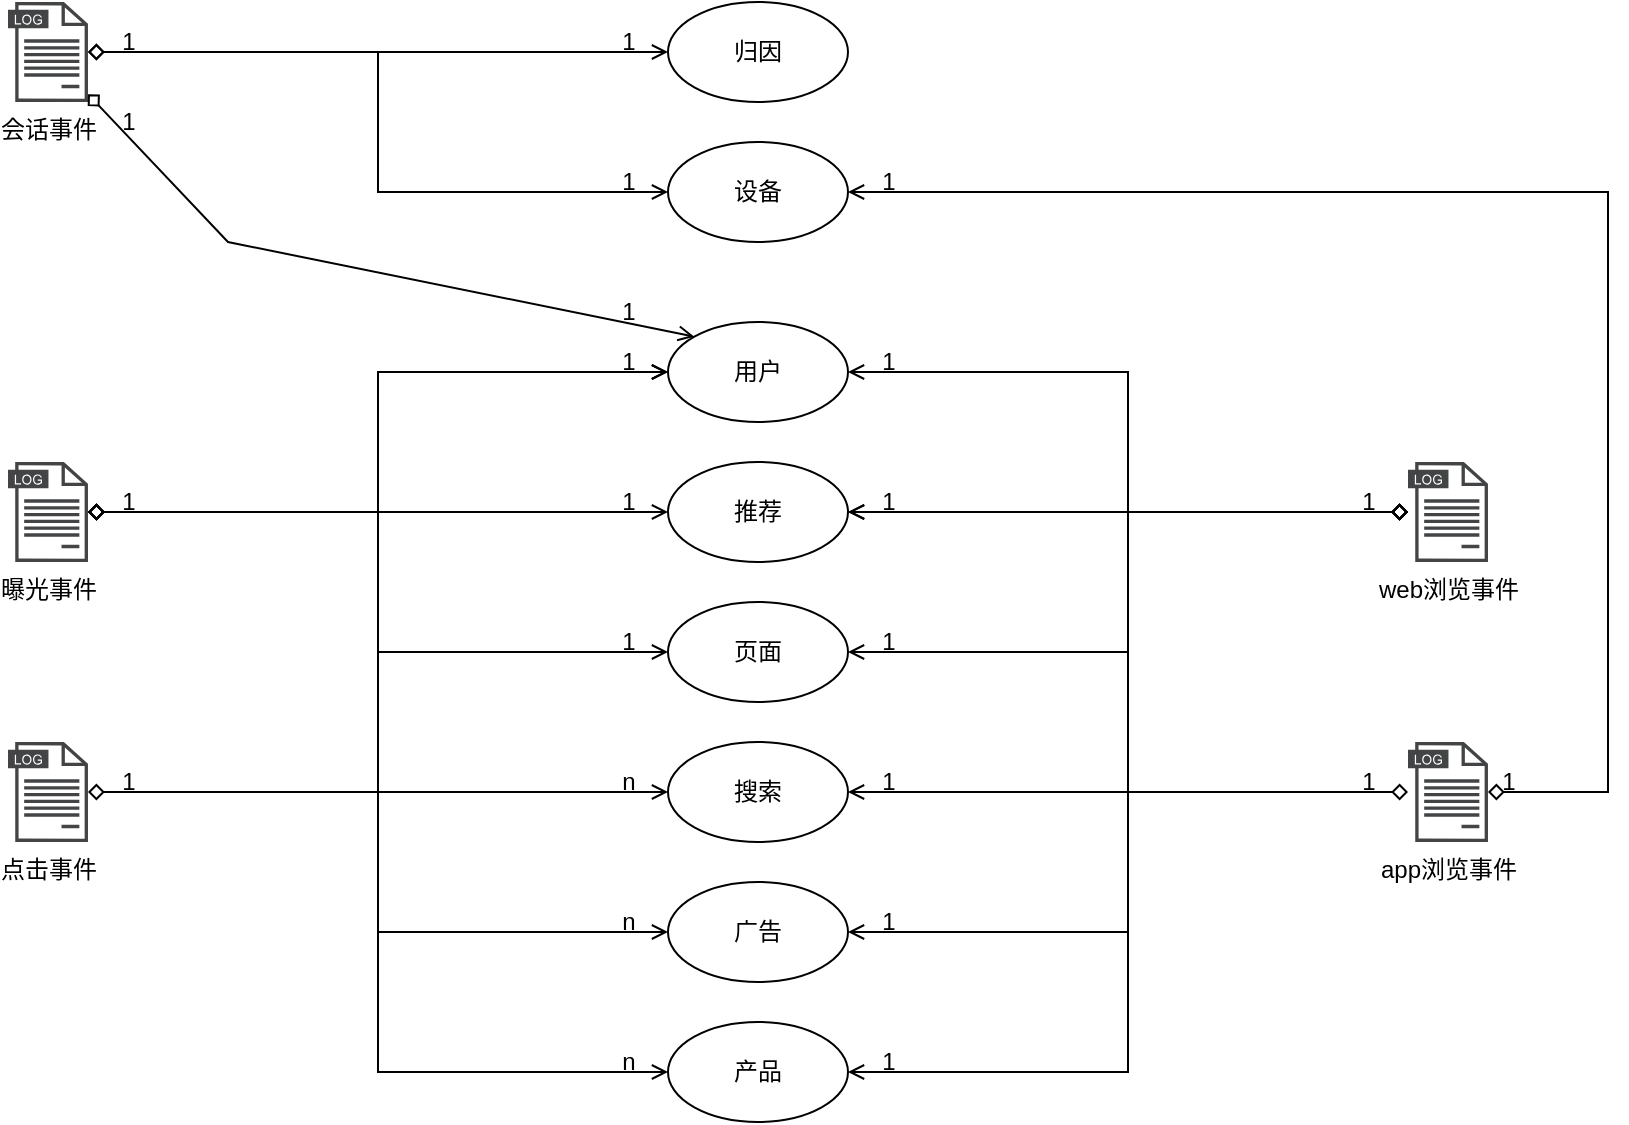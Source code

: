 <mxfile version="17.1.3" type="github">
  <diagram id="m8IT_QaDDyL1cyR7Cor2" name="第 1 页">
    <mxGraphModel dx="1422" dy="794" grid="1" gridSize="10" guides="1" tooltips="1" connect="1" arrows="1" fold="1" page="1" pageScale="1" pageWidth="827" pageHeight="1169" math="0" shadow="0">
      <root>
        <mxCell id="0" />
        <mxCell id="1" parent="0" />
        <mxCell id="e9FAFD_dYdWS4HfwMDyr-12" style="edgeStyle=orthogonalEdgeStyle;rounded=0;orthogonalLoop=1;jettySize=auto;html=1;entryX=0;entryY=0.5;entryDx=0;entryDy=0;endArrow=open;endFill=0;strokeWidth=1;startArrow=diamond;startFill=0;" parent="1" source="e9FAFD_dYdWS4HfwMDyr-2" target="e9FAFD_dYdWS4HfwMDyr-5" edge="1">
          <mxGeometry relative="1" as="geometry" />
        </mxCell>
        <mxCell id="e9FAFD_dYdWS4HfwMDyr-13" style="edgeStyle=orthogonalEdgeStyle;rounded=0;orthogonalLoop=1;jettySize=auto;html=1;entryX=0;entryY=0.5;entryDx=0;entryDy=0;startArrow=diamond;startFill=0;endArrow=open;endFill=0;strokeWidth=1;" parent="1" source="e9FAFD_dYdWS4HfwMDyr-2" target="e9FAFD_dYdWS4HfwMDyr-8" edge="1">
          <mxGeometry relative="1" as="geometry" />
        </mxCell>
        <mxCell id="e9FAFD_dYdWS4HfwMDyr-14" style="edgeStyle=orthogonalEdgeStyle;rounded=0;orthogonalLoop=1;jettySize=auto;html=1;entryX=0;entryY=0.5;entryDx=0;entryDy=0;startArrow=diamond;startFill=0;endArrow=open;endFill=0;strokeWidth=1;" parent="1" source="e9FAFD_dYdWS4HfwMDyr-2" target="e9FAFD_dYdWS4HfwMDyr-6" edge="1">
          <mxGeometry relative="1" as="geometry" />
        </mxCell>
        <mxCell id="e9FAFD_dYdWS4HfwMDyr-15" style="edgeStyle=orthogonalEdgeStyle;rounded=0;orthogonalLoop=1;jettySize=auto;html=1;entryX=0;entryY=0.5;entryDx=0;entryDy=0;startArrow=diamond;startFill=0;endArrow=open;endFill=0;strokeWidth=1;" parent="1" source="e9FAFD_dYdWS4HfwMDyr-2" target="e9FAFD_dYdWS4HfwMDyr-10" edge="1">
          <mxGeometry relative="1" as="geometry" />
        </mxCell>
        <mxCell id="e9FAFD_dYdWS4HfwMDyr-16" style="edgeStyle=orthogonalEdgeStyle;rounded=0;orthogonalLoop=1;jettySize=auto;html=1;entryX=0;entryY=0.5;entryDx=0;entryDy=0;startArrow=diamond;startFill=0;endArrow=open;endFill=0;strokeWidth=1;" parent="1" source="e9FAFD_dYdWS4HfwMDyr-2" target="e9FAFD_dYdWS4HfwMDyr-9" edge="1">
          <mxGeometry relative="1" as="geometry" />
        </mxCell>
        <mxCell id="e9FAFD_dYdWS4HfwMDyr-45" style="edgeStyle=orthogonalEdgeStyle;rounded=0;orthogonalLoop=1;jettySize=auto;html=1;entryX=0;entryY=0.5;entryDx=0;entryDy=0;startArrow=diamond;startFill=0;endArrow=open;endFill=0;strokeWidth=1;" parent="1" source="e9FAFD_dYdWS4HfwMDyr-2" target="e9FAFD_dYdWS4HfwMDyr-7" edge="1">
          <mxGeometry relative="1" as="geometry" />
        </mxCell>
        <mxCell id="e9FAFD_dYdWS4HfwMDyr-2" value="曝光事件" style="sketch=0;pointerEvents=1;shadow=0;dashed=0;html=1;strokeColor=none;fillColor=#434445;aspect=fixed;labelPosition=center;verticalLabelPosition=bottom;verticalAlign=top;align=center;outlineConnect=0;shape=mxgraph.vvd.log_files;" parent="1" vertex="1">
          <mxGeometry x="40" y="580" width="40" height="50" as="geometry" />
        </mxCell>
        <mxCell id="e9FAFD_dYdWS4HfwMDyr-5" value="用户" style="ellipse;whiteSpace=wrap;html=1;strokeColor=default;fillColor=default;" parent="1" vertex="1">
          <mxGeometry x="370" y="510" width="90" height="50" as="geometry" />
        </mxCell>
        <mxCell id="e9FAFD_dYdWS4HfwMDyr-6" value="广告" style="ellipse;whiteSpace=wrap;html=1;strokeColor=default;fillColor=default;" parent="1" vertex="1">
          <mxGeometry x="370" y="790" width="90" height="50" as="geometry" />
        </mxCell>
        <mxCell id="e9FAFD_dYdWS4HfwMDyr-7" value="页面" style="ellipse;whiteSpace=wrap;html=1;strokeColor=default;fillColor=default;" parent="1" vertex="1">
          <mxGeometry x="370" y="650" width="90" height="50" as="geometry" />
        </mxCell>
        <mxCell id="e9FAFD_dYdWS4HfwMDyr-8" value="产品" style="ellipse;whiteSpace=wrap;html=1;strokeColor=default;fillColor=default;" parent="1" vertex="1">
          <mxGeometry x="370" y="860" width="90" height="50" as="geometry" />
        </mxCell>
        <mxCell id="e9FAFD_dYdWS4HfwMDyr-9" value="推荐" style="ellipse;whiteSpace=wrap;html=1;strokeColor=default;fillColor=default;" parent="1" vertex="1">
          <mxGeometry x="370" y="580" width="90" height="50" as="geometry" />
        </mxCell>
        <mxCell id="e9FAFD_dYdWS4HfwMDyr-10" value="搜索" style="ellipse;whiteSpace=wrap;html=1;strokeColor=default;fillColor=default;" parent="1" vertex="1">
          <mxGeometry x="370" y="720" width="90" height="50" as="geometry" />
        </mxCell>
        <mxCell id="e9FAFD_dYdWS4HfwMDyr-22" style="edgeStyle=orthogonalEdgeStyle;rounded=0;orthogonalLoop=1;jettySize=auto;html=1;startArrow=diamond;startFill=0;endArrow=open;endFill=0;strokeWidth=1;entryX=0;entryY=0.5;entryDx=0;entryDy=0;" parent="1" source="e9FAFD_dYdWS4HfwMDyr-20" target="e9FAFD_dYdWS4HfwMDyr-5" edge="1">
          <mxGeometry relative="1" as="geometry">
            <mxPoint x="140" y="530" as="targetPoint" />
          </mxGeometry>
        </mxCell>
        <mxCell id="e9FAFD_dYdWS4HfwMDyr-20" value="点击事件" style="sketch=0;pointerEvents=1;shadow=0;dashed=0;html=1;strokeColor=none;fillColor=#434445;aspect=fixed;labelPosition=center;verticalLabelPosition=bottom;verticalAlign=top;align=center;outlineConnect=0;shape=mxgraph.vvd.log_files;" parent="1" vertex="1">
          <mxGeometry x="40" y="720" width="40" height="50" as="geometry" />
        </mxCell>
        <mxCell id="e9FAFD_dYdWS4HfwMDyr-23" value="1" style="text;html=1;align=center;verticalAlign=middle;resizable=0;points=[];autosize=1;strokeColor=none;fillColor=none;" parent="1" vertex="1">
          <mxGeometry x="90" y="590" width="20" height="20" as="geometry" />
        </mxCell>
        <mxCell id="e9FAFD_dYdWS4HfwMDyr-24" value="1" style="text;html=1;align=center;verticalAlign=middle;resizable=0;points=[];autosize=1;strokeColor=none;fillColor=none;" parent="1" vertex="1">
          <mxGeometry x="90" y="730" width="20" height="20" as="geometry" />
        </mxCell>
        <mxCell id="e9FAFD_dYdWS4HfwMDyr-25" value="n" style="text;html=1;align=center;verticalAlign=middle;resizable=0;points=[];autosize=1;strokeColor=none;fillColor=none;" parent="1" vertex="1">
          <mxGeometry x="340" y="870" width="20" height="20" as="geometry" />
        </mxCell>
        <mxCell id="e9FAFD_dYdWS4HfwMDyr-26" value="n" style="text;html=1;align=center;verticalAlign=middle;resizable=0;points=[];autosize=1;strokeColor=none;fillColor=none;" parent="1" vertex="1">
          <mxGeometry x="340" y="800" width="20" height="20" as="geometry" />
        </mxCell>
        <mxCell id="e9FAFD_dYdWS4HfwMDyr-27" value="n" style="text;html=1;align=center;verticalAlign=middle;resizable=0;points=[];autosize=1;strokeColor=none;fillColor=none;" parent="1" vertex="1">
          <mxGeometry x="340" y="730" width="20" height="20" as="geometry" />
        </mxCell>
        <mxCell id="e9FAFD_dYdWS4HfwMDyr-34" style="edgeStyle=orthogonalEdgeStyle;rounded=0;orthogonalLoop=1;jettySize=auto;html=1;entryX=1;entryY=0.5;entryDx=0;entryDy=0;startArrow=diamond;startFill=0;endArrow=open;endFill=0;strokeWidth=1;" parent="1" source="e9FAFD_dYdWS4HfwMDyr-30" target="e9FAFD_dYdWS4HfwMDyr-5" edge="1">
          <mxGeometry relative="1" as="geometry" />
        </mxCell>
        <mxCell id="e9FAFD_dYdWS4HfwMDyr-35" style="edgeStyle=orthogonalEdgeStyle;rounded=0;orthogonalLoop=1;jettySize=auto;html=1;entryX=1;entryY=0.5;entryDx=0;entryDy=0;startArrow=diamond;startFill=0;endArrow=open;endFill=0;strokeWidth=1;" parent="1" source="e9FAFD_dYdWS4HfwMDyr-30" target="e9FAFD_dYdWS4HfwMDyr-8" edge="1">
          <mxGeometry relative="1" as="geometry" />
        </mxCell>
        <mxCell id="e9FAFD_dYdWS4HfwMDyr-36" style="edgeStyle=orthogonalEdgeStyle;rounded=0;orthogonalLoop=1;jettySize=auto;html=1;entryX=1;entryY=0.5;entryDx=0;entryDy=0;startArrow=diamond;startFill=0;endArrow=open;endFill=0;strokeWidth=1;" parent="1" source="e9FAFD_dYdWS4HfwMDyr-30" target="e9FAFD_dYdWS4HfwMDyr-6" edge="1">
          <mxGeometry relative="1" as="geometry" />
        </mxCell>
        <mxCell id="e9FAFD_dYdWS4HfwMDyr-39" style="edgeStyle=orthogonalEdgeStyle;rounded=0;orthogonalLoop=1;jettySize=auto;html=1;entryX=1;entryY=0.5;entryDx=0;entryDy=0;startArrow=diamond;startFill=0;endArrow=open;endFill=0;strokeWidth=1;" parent="1" source="e9FAFD_dYdWS4HfwMDyr-30" target="e9FAFD_dYdWS4HfwMDyr-7" edge="1">
          <mxGeometry relative="1" as="geometry" />
        </mxCell>
        <mxCell id="e9FAFD_dYdWS4HfwMDyr-40" style="edgeStyle=orthogonalEdgeStyle;rounded=0;orthogonalLoop=1;jettySize=auto;html=1;entryX=1;entryY=0.5;entryDx=0;entryDy=0;startArrow=diamond;startFill=0;endArrow=open;endFill=0;strokeWidth=1;" parent="1" source="e9FAFD_dYdWS4HfwMDyr-30" target="e9FAFD_dYdWS4HfwMDyr-10" edge="1">
          <mxGeometry relative="1" as="geometry" />
        </mxCell>
        <mxCell id="e9FAFD_dYdWS4HfwMDyr-41" style="edgeStyle=orthogonalEdgeStyle;rounded=0;orthogonalLoop=1;jettySize=auto;html=1;entryX=1;entryY=0.5;entryDx=0;entryDy=0;startArrow=diamond;startFill=0;endArrow=open;endFill=0;strokeWidth=1;" parent="1" source="e9FAFD_dYdWS4HfwMDyr-30" target="e9FAFD_dYdWS4HfwMDyr-9" edge="1">
          <mxGeometry relative="1" as="geometry" />
        </mxCell>
        <mxCell id="e9FAFD_dYdWS4HfwMDyr-30" value="web浏览事件" style="sketch=0;pointerEvents=1;shadow=0;dashed=0;html=1;strokeColor=none;fillColor=#434445;aspect=fixed;labelPosition=center;verticalLabelPosition=bottom;verticalAlign=top;align=center;outlineConnect=0;shape=mxgraph.vvd.log_files;" parent="1" vertex="1">
          <mxGeometry x="740" y="580" width="40" height="50" as="geometry" />
        </mxCell>
        <mxCell id="e9FAFD_dYdWS4HfwMDyr-42" style="edgeStyle=orthogonalEdgeStyle;rounded=0;orthogonalLoop=1;jettySize=auto;html=1;entryX=1;entryY=0.5;entryDx=0;entryDy=0;startArrow=diamond;startFill=0;endArrow=open;endFill=0;strokeWidth=1;" parent="1" source="e9FAFD_dYdWS4HfwMDyr-33" target="e9FAFD_dYdWS4HfwMDyr-9" edge="1">
          <mxGeometry relative="1" as="geometry" />
        </mxCell>
        <mxCell id="PhJHWWDFM6LtoZJIVQMm-1" style="edgeStyle=orthogonalEdgeStyle;rounded=0;orthogonalLoop=1;jettySize=auto;html=1;entryX=1;entryY=0.5;entryDx=0;entryDy=0;fontColor=#000000;startArrow=diamond;startFill=0;endArrow=open;endFill=0;startSize=6;endSize=6;strokeColor=#000000;strokeWidth=1;" edge="1" parent="1" source="e9FAFD_dYdWS4HfwMDyr-33" target="e9FAFD_dYdWS4HfwMDyr-38">
          <mxGeometry relative="1" as="geometry">
            <Array as="points">
              <mxPoint x="840" y="745" />
              <mxPoint x="840" y="445" />
            </Array>
          </mxGeometry>
        </mxCell>
        <mxCell id="e9FAFD_dYdWS4HfwMDyr-33" value="app浏览事件" style="sketch=0;pointerEvents=1;shadow=0;dashed=0;html=1;strokeColor=none;fillColor=#434445;aspect=fixed;labelPosition=center;verticalLabelPosition=bottom;verticalAlign=top;align=center;outlineConnect=0;shape=mxgraph.vvd.log_files;" parent="1" vertex="1">
          <mxGeometry x="740" y="720" width="40" height="50" as="geometry" />
        </mxCell>
        <mxCell id="e9FAFD_dYdWS4HfwMDyr-38" value="设备" style="ellipse;whiteSpace=wrap;html=1;strokeColor=default;fillColor=default;" parent="1" vertex="1">
          <mxGeometry x="370" y="420" width="90" height="50" as="geometry" />
        </mxCell>
        <mxCell id="e9FAFD_dYdWS4HfwMDyr-83" style="edgeStyle=orthogonalEdgeStyle;rounded=0;orthogonalLoop=1;jettySize=auto;html=1;entryX=0;entryY=0.5;entryDx=0;entryDy=0;fontColor=#000000;startArrow=diamond;startFill=0;endArrow=open;endFill=0;startSize=6;endSize=6;strokeColor=#000000;strokeWidth=1;" parent="1" source="e9FAFD_dYdWS4HfwMDyr-47" target="e9FAFD_dYdWS4HfwMDyr-82" edge="1">
          <mxGeometry relative="1" as="geometry" />
        </mxCell>
        <mxCell id="e9FAFD_dYdWS4HfwMDyr-84" style="edgeStyle=orthogonalEdgeStyle;rounded=0;orthogonalLoop=1;jettySize=auto;html=1;entryX=0;entryY=0.5;entryDx=0;entryDy=0;fontColor=#000000;startArrow=diamond;startFill=0;endArrow=open;endFill=0;startSize=6;endSize=6;strokeColor=#000000;strokeWidth=1;" parent="1" source="e9FAFD_dYdWS4HfwMDyr-47" target="e9FAFD_dYdWS4HfwMDyr-38" edge="1">
          <mxGeometry relative="1" as="geometry" />
        </mxCell>
        <mxCell id="e9FAFD_dYdWS4HfwMDyr-47" value="会话事件" style="sketch=0;pointerEvents=1;shadow=0;dashed=0;html=1;strokeColor=none;fillColor=#434445;aspect=fixed;labelPosition=center;verticalLabelPosition=bottom;verticalAlign=top;align=center;outlineConnect=0;shape=mxgraph.vvd.log_files;" parent="1" vertex="1">
          <mxGeometry x="40" y="350" width="40" height="50" as="geometry" />
        </mxCell>
        <mxCell id="e9FAFD_dYdWS4HfwMDyr-53" value="&lt;font color=&quot;#000000&quot;&gt;1&lt;/font&gt;" style="text;html=1;align=center;verticalAlign=middle;resizable=0;points=[];autosize=1;strokeColor=none;fillColor=none;fontColor=#3399FF;" parent="1" vertex="1">
          <mxGeometry x="470" y="590" width="20" height="20" as="geometry" />
        </mxCell>
        <mxCell id="e9FAFD_dYdWS4HfwMDyr-54" value="&lt;font color=&quot;#000000&quot;&gt;1&lt;/font&gt;" style="text;html=1;align=center;verticalAlign=middle;resizable=0;points=[];autosize=1;strokeColor=none;fillColor=none;fontColor=#3399FF;" parent="1" vertex="1">
          <mxGeometry x="470" y="520" width="20" height="20" as="geometry" />
        </mxCell>
        <mxCell id="e9FAFD_dYdWS4HfwMDyr-55" value="&lt;font color=&quot;#000000&quot;&gt;1&lt;/font&gt;" style="text;html=1;align=center;verticalAlign=middle;resizable=0;points=[];autosize=1;strokeColor=none;fillColor=none;fontColor=#3399FF;" parent="1" vertex="1">
          <mxGeometry x="470" y="660" width="20" height="20" as="geometry" />
        </mxCell>
        <mxCell id="e9FAFD_dYdWS4HfwMDyr-56" value="&lt;font color=&quot;#000000&quot;&gt;1&lt;/font&gt;" style="text;html=1;align=center;verticalAlign=middle;resizable=0;points=[];autosize=1;strokeColor=none;fillColor=none;fontColor=#3399FF;" parent="1" vertex="1">
          <mxGeometry x="470" y="730" width="20" height="20" as="geometry" />
        </mxCell>
        <mxCell id="e9FAFD_dYdWS4HfwMDyr-57" value="&lt;font color=&quot;#000000&quot;&gt;1&lt;/font&gt;" style="text;html=1;align=center;verticalAlign=middle;resizable=0;points=[];autosize=1;strokeColor=none;fillColor=none;fontColor=#3399FF;" parent="1" vertex="1">
          <mxGeometry x="470" y="800" width="20" height="20" as="geometry" />
        </mxCell>
        <mxCell id="e9FAFD_dYdWS4HfwMDyr-59" value="&lt;font color=&quot;#000000&quot;&gt;1&lt;/font&gt;" style="text;html=1;align=center;verticalAlign=middle;resizable=0;points=[];autosize=1;strokeColor=none;fillColor=none;fontColor=#3399FF;" parent="1" vertex="1">
          <mxGeometry x="470" y="870" width="20" height="20" as="geometry" />
        </mxCell>
        <mxCell id="e9FAFD_dYdWS4HfwMDyr-64" value="&lt;font color=&quot;#000000&quot;&gt;1&lt;/font&gt;" style="text;html=1;align=center;verticalAlign=middle;resizable=0;points=[];autosize=1;strokeColor=none;fillColor=none;fontColor=#3399FF;" parent="1" vertex="1">
          <mxGeometry x="340" y="520" width="20" height="20" as="geometry" />
        </mxCell>
        <mxCell id="e9FAFD_dYdWS4HfwMDyr-66" value="&lt;font color=&quot;#000000&quot;&gt;1&lt;/font&gt;" style="text;html=1;align=center;verticalAlign=middle;resizable=0;points=[];autosize=1;strokeColor=none;fillColor=none;fontColor=#3399FF;" parent="1" vertex="1">
          <mxGeometry x="340" y="660" width="20" height="20" as="geometry" />
        </mxCell>
        <mxCell id="e9FAFD_dYdWS4HfwMDyr-68" value="&lt;font color=&quot;#000000&quot;&gt;1&lt;/font&gt;" style="text;html=1;align=center;verticalAlign=middle;resizable=0;points=[];autosize=1;strokeColor=none;fillColor=none;fontColor=#3399FF;" parent="1" vertex="1">
          <mxGeometry x="340" y="590" width="20" height="20" as="geometry" />
        </mxCell>
        <mxCell id="e9FAFD_dYdWS4HfwMDyr-72" value="1" style="text;html=1;align=center;verticalAlign=middle;resizable=0;points=[];autosize=1;strokeColor=none;fillColor=none;" parent="1" vertex="1">
          <mxGeometry x="710" y="590" width="20" height="20" as="geometry" />
        </mxCell>
        <mxCell id="e9FAFD_dYdWS4HfwMDyr-73" value="1" style="text;html=1;align=center;verticalAlign=middle;resizable=0;points=[];autosize=1;strokeColor=none;fillColor=none;" parent="1" vertex="1">
          <mxGeometry x="710" y="730" width="20" height="20" as="geometry" />
        </mxCell>
        <mxCell id="e9FAFD_dYdWS4HfwMDyr-78" value="1" style="text;html=1;align=center;verticalAlign=middle;resizable=0;points=[];autosize=1;strokeColor=none;fillColor=none;" parent="1" vertex="1">
          <mxGeometry x="780" y="730" width="20" height="20" as="geometry" />
        </mxCell>
        <mxCell id="e9FAFD_dYdWS4HfwMDyr-82" value="归因" style="ellipse;whiteSpace=wrap;html=1;strokeColor=default;fillColor=default;" parent="1" vertex="1">
          <mxGeometry x="370" y="350" width="90" height="50" as="geometry" />
        </mxCell>
        <mxCell id="e9FAFD_dYdWS4HfwMDyr-88" value="" style="endArrow=open;html=1;rounded=0;fontColor=#000000;startSize=6;endSize=6;strokeColor=#000000;strokeWidth=1;entryX=0;entryY=0;entryDx=0;entryDy=0;startArrow=diamond;startFill=0;endFill=0;" parent="1" source="e9FAFD_dYdWS4HfwMDyr-47" target="e9FAFD_dYdWS4HfwMDyr-5" edge="1">
          <mxGeometry width="50" height="50" relative="1" as="geometry">
            <mxPoint x="280" y="330" as="sourcePoint" />
            <mxPoint x="330" y="280" as="targetPoint" />
            <Array as="points">
              <mxPoint x="150" y="470" />
            </Array>
          </mxGeometry>
        </mxCell>
        <mxCell id="e9FAFD_dYdWS4HfwMDyr-89" value="1" style="text;html=1;align=center;verticalAlign=middle;resizable=0;points=[];autosize=1;strokeColor=none;fillColor=none;" parent="1" vertex="1">
          <mxGeometry x="90" y="360" width="20" height="20" as="geometry" />
        </mxCell>
        <mxCell id="e9FAFD_dYdWS4HfwMDyr-90" value="1" style="text;html=1;align=center;verticalAlign=middle;resizable=0;points=[];autosize=1;strokeColor=none;fillColor=none;" parent="1" vertex="1">
          <mxGeometry x="340" y="360" width="20" height="20" as="geometry" />
        </mxCell>
        <mxCell id="e9FAFD_dYdWS4HfwMDyr-91" value="1" style="text;html=1;align=center;verticalAlign=middle;resizable=0;points=[];autosize=1;strokeColor=none;fillColor=none;" parent="1" vertex="1">
          <mxGeometry x="340" y="430" width="20" height="20" as="geometry" />
        </mxCell>
        <mxCell id="e9FAFD_dYdWS4HfwMDyr-94" value="1" style="text;html=1;align=center;verticalAlign=middle;resizable=0;points=[];autosize=1;strokeColor=none;fillColor=none;" parent="1" vertex="1">
          <mxGeometry x="470" y="430" width="20" height="20" as="geometry" />
        </mxCell>
        <mxCell id="e9FAFD_dYdWS4HfwMDyr-95" value="1" style="text;html=1;align=center;verticalAlign=middle;resizable=0;points=[];autosize=1;strokeColor=none;fillColor=none;" parent="1" vertex="1">
          <mxGeometry x="90" y="400" width="20" height="20" as="geometry" />
        </mxCell>
        <mxCell id="e9FAFD_dYdWS4HfwMDyr-99" value="1" style="text;html=1;align=center;verticalAlign=middle;resizable=0;points=[];autosize=1;strokeColor=none;fillColor=none;" parent="1" vertex="1">
          <mxGeometry x="340" y="495" width="20" height="20" as="geometry" />
        </mxCell>
      </root>
    </mxGraphModel>
  </diagram>
</mxfile>
